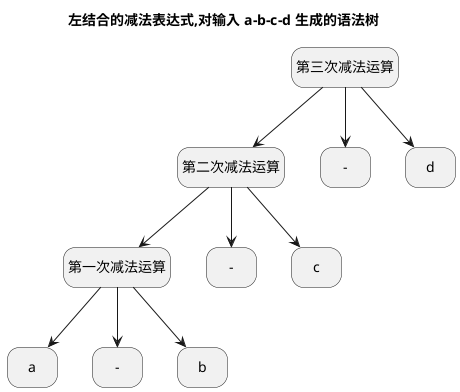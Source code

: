@startuml subtraction-expression-ast-left-reduce
hide empty description
title 左结合的减法表达式,对输入 a-b-c-d 生成的语法树
state 0 as "第三次减法运算"
state 1 as "第二次减法运算"
state 2 as "第一次减法运算"
state 3 as "a"
state 4 as "-"
state 5 as "b"
state 6 as "-"
state 7 as "c"
state 8 as "-"
state 9 as "d"

1 -down-> 2
2 -down-> 3
2 -down-> 4
2 -down-> 5
1 -down-> 6
1 -down-> 7
0 -down-> 1
0 -down-> 8
0 -down-> 9
@enduml

@startuml subtraction-expression-ast-right-reduce
hide empty description
title 右结合的减法表达式,对输入 a-b-c-d 生成的语法树
state 0 as "第三次减法运算"
state 3 as "a"
state 4 as "-"
state 1 as "第二次减法运算"
state 5 as "b"
state 6 as "-"
state 2 as "第一次减法运算"
state 7 as "c"
state 8 as "-"
state 9 as "d"

0 -down-> 3
0 -down-> 4
0 -down-> 1
1 -down-> 5
1 -down-> 6
1 -down-> 2
2 -down-> 7
2 -down-> 8
2 -down-> 9
@enduml


@startuml algorithm-expression-ast-right-reduce
hide empty description
title 右递归文法,对 1 * 2 + 3 的分析结果

state 1 as "E"
state 2 as "1"
state 3 as "*"
state 4 as "E"

state 5 as "2"
state 6 as "+"
state 7 as "E"
state 8 as "3"

1-down->2
1-down->3
1-down->4
4-down->5
4-down->6
4-down->7
7-down->8
@enduml


@startuml algorithm-expression-ast-left-reduce
hide empty description
title 调整文法为左递归后,对 1 * 2 + 3 的分析结果

state 1 as "E"
state 2 as "E"
state 3 as "+"
state 4 as "3"

state 5 as "1"
state 6 as "*"
state 7 as "E"
state 8 as "2"

1-down->2
1-down->3
1-down->4
2-down->5
2-down->6
2-down->7

7-down->8
@enduml


@startuml algorithm-expression-ast-left-reduce-2
hide empty description
title 左递归文法,对 3 + 1 * 2 的分析结果

state 1 as "E"
state 2 as "E"
state 3 as "*"
state 4 as "2"

state 5 as "3"
state 6 as "+"
state 7 as "E"
state 8 as "1"

1-down->2
1-down->3
1-down->4
2-down->5
2-down->6
2-down->7

7-down->8
@enduml

@startuml algorithm-expression-automata

[*] --> State1
state State1 {
	State1: E -> ·E+E	 {EOF}
	State1: E -> ·E*E  {EOF}
	State1: E -> ·digit  {EOF}

	State1: E -> ·E+E	 {+}
	State1: E -> ·E*E  {+}
	State1: E -> ·digit  {+}

	State1: E -> ·E+E	 {*}
	State1: E -> ·E*E  {*}
	State1: E -> ·digit  {*}
}

state State2 {
	State2: E -> digit·  {EOF}
	State2: E -> digit·  {+}
	State2: E -> digit·  {*}
}

State1 -right-> State2 : lookahead=1 Goto
State2 -left-> State1 : Reudce E
State1 -down-> State3 : Shift E
State3 -right-> State4 : Shift +
State4 -right-> State5 : lookahead=2 Goto State5
State5 -left-> State4 : Reduce E
State4 -left-> State6 : Shift E

state State3 {
	State3: E -> E·+E	 {EOF}
	State3: E -> E·*E  {EOF}

	State3: E -> E·+E	 {+}
	State3: E -> E·*E  {+}

	State3: E -> E·+E	 {*}
	State3: E -> E·*E  {*}
}

state State4 {
	State4: E -> E+·E	 {EOF}
	State4: E -> E+·E	 {+}
	State4: E -> E+·E	 {*}

	State4: E -> ·E+E	 {EOF}
	State4: E -> ·E*E	 {EOF}
	State4: E -> ·digit	 {EOF}

	State4: E -> ·E+E	 {+}
	State4: E -> ·E*E	 {+}
	State4: E -> ·digit	 {+}

	State4: E -> ·E+E	 {*}
	State4: E -> ·E*E	 {*}
	State4: E -> ·digit	 {*}
}

state State5 {
	State5: E -> digit·	 {EOF}
	State5: E -> digit·	 {+}
	State5: E -> digit·	 {*}
}

state State6 {
	State6: E -> E+E·	 {EOF}
	State6: E -> E+E·	 {+}
	State6: E -> E+E·	 {*} 

	State6: E -> E·+E	 {EOF}
	State6: E -> E·*E	 {EOF}

	State6: E -> E·+E	 {+}
	State6: E -> E·*E	 {+}

	State6: E -> E·+E	 {*}
	State6: E -> E·*E	 {*}
}

state State7 {
	State7: E -> E*·E	 {EOF}
	State7: E -> E*·E	 {+}
	State7: E -> E*·E	 {*}

	State7: E -> ·E*E	 {EOF}
	State7: E -> ·E+E	 {EOF}
	State7: E -> ·digit	{EOF}

	State7: E -> ·E*E	 {+}
	State7: E -> ·E+E	 {+}
	State7: E -> ·digit	{+}

	State7: E -> ·E*E	 {*}
	State7: E -> ·E+E	 {*}
	State7: E -> ·digit	{*}
}

state fork_state <<fork>>

State6 -up-> fork_state : lookahead=*
fork_state -down-> State7 : Shift *
fork_state -up-> State4 : Reduce E

note right of State6
状态中的以下产生式对输入符号“*”存在移入规约冲突:
E -> E+E·	 {*} 
E -> E·*E	 {EOF}
E -> E·*E	 {+}
E -> E·*E	 {*}
end note
@enduml

@startuml if-shift-reduce-conflict-automata
state State1 as "存在移入规约的状态"
State1: 'if' CONDITION BLOCK · 'else' BLOCK {EOF}
State1: 'if' CONDITION BLOCK · {'else'}
@enduml

@startuml if-shift-reduce-conflict-reudce-ast
title lookahead为else时,选择归约生成的语法树

hide empty description
state b1 as "IF"
state b2 as "if"
state b3 as "CONDITION"
state b4 as "BLOCK" 
state b5 as "IF"
state b6 as "if"
state b7 as "CONDITION"
state b8 as "BLOCK"
state b9 as "STATEMENT"
state b10 as "else"
state b11 as "BLOCK"
state b12 as "STATEMENT"

b1-down->b2
b1-down->b3
b1-down->b4
b4-down->b5
b5-down->b6
b5-down->b7
b5-down->b8
b8--down->b9
b1-down->b10
b1-down->b11
b11-down->b12

note bottom of b10
❌
else 与外层 IF 结合,
破坏了 else 就近原则
end note
@enduml

@startuml if-shift-reduce-conflict-shift-ast
title lookahead为else时,选择移入else生成的语法树

hide empty description
state 1 as "IF"
state 2 as "if"
state 3 as "CONDITION"
state 4 as "BLOCK" 
state 5 as "IF"
state 6 as "if"
state 7 as "CONDITION"
state 8 as "BLOCK"
state 9 as "STATEMENT"
state 10 as "else"
state 11 as "BLOCK"
state 12 as "STATEMENT"

1-down->2
1-down->3
1-down->4
4-down->5
5-down->6
5-down->7
5-down->8
8--down->9
5-down->10
5-down->11
11-down->12

note bottom of 10
✅
else 与内层 IF 结合
符合预期
end note
@enduml

